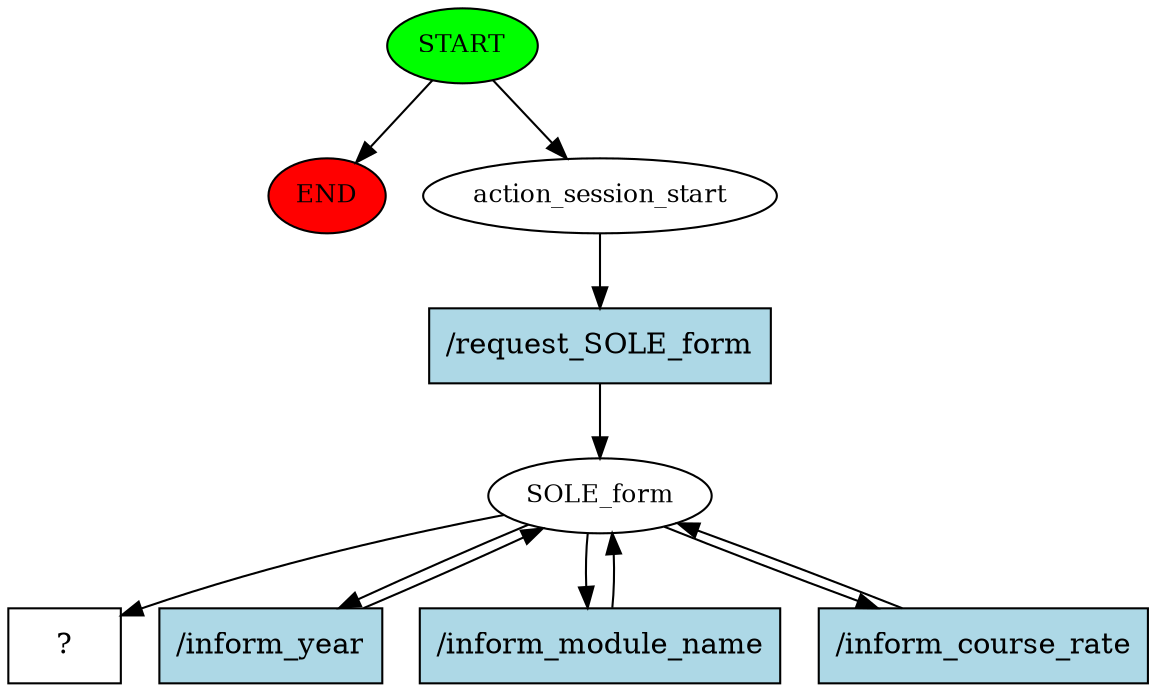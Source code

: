 digraph  {
0 [class="start active", fillcolor=green, fontsize=12, label=START, style=filled];
"-1" [class=end, fillcolor=red, fontsize=12, label=END, style=filled];
1 [class=active, fontsize=12, label=action_session_start];
2 [class=active, fontsize=12, label=SOLE_form];
6 [class="intent dashed active", label="  ?  ", shape=rect];
7 [class="intent active", fillcolor=lightblue, label="/request_SOLE_form", shape=rect, style=filled];
8 [class="intent active", fillcolor=lightblue, label="/inform_year", shape=rect, style=filled];
9 [class="intent active", fillcolor=lightblue, label="/inform_module_name", shape=rect, style=filled];
10 [class="intent active", fillcolor=lightblue, label="/inform_course_rate", shape=rect, style=filled];
0 -> "-1"  [class="", key=NONE, label=""];
0 -> 1  [class=active, key=NONE, label=""];
1 -> 7  [class=active, key=0];
2 -> 6  [class=active, key=NONE, label=""];
2 -> 8  [class=active, key=0];
2 -> 9  [class=active, key=0];
2 -> 10  [class=active, key=0];
7 -> 2  [class=active, key=0];
8 -> 2  [class=active, key=0];
9 -> 2  [class=active, key=0];
10 -> 2  [class=active, key=0];
}
